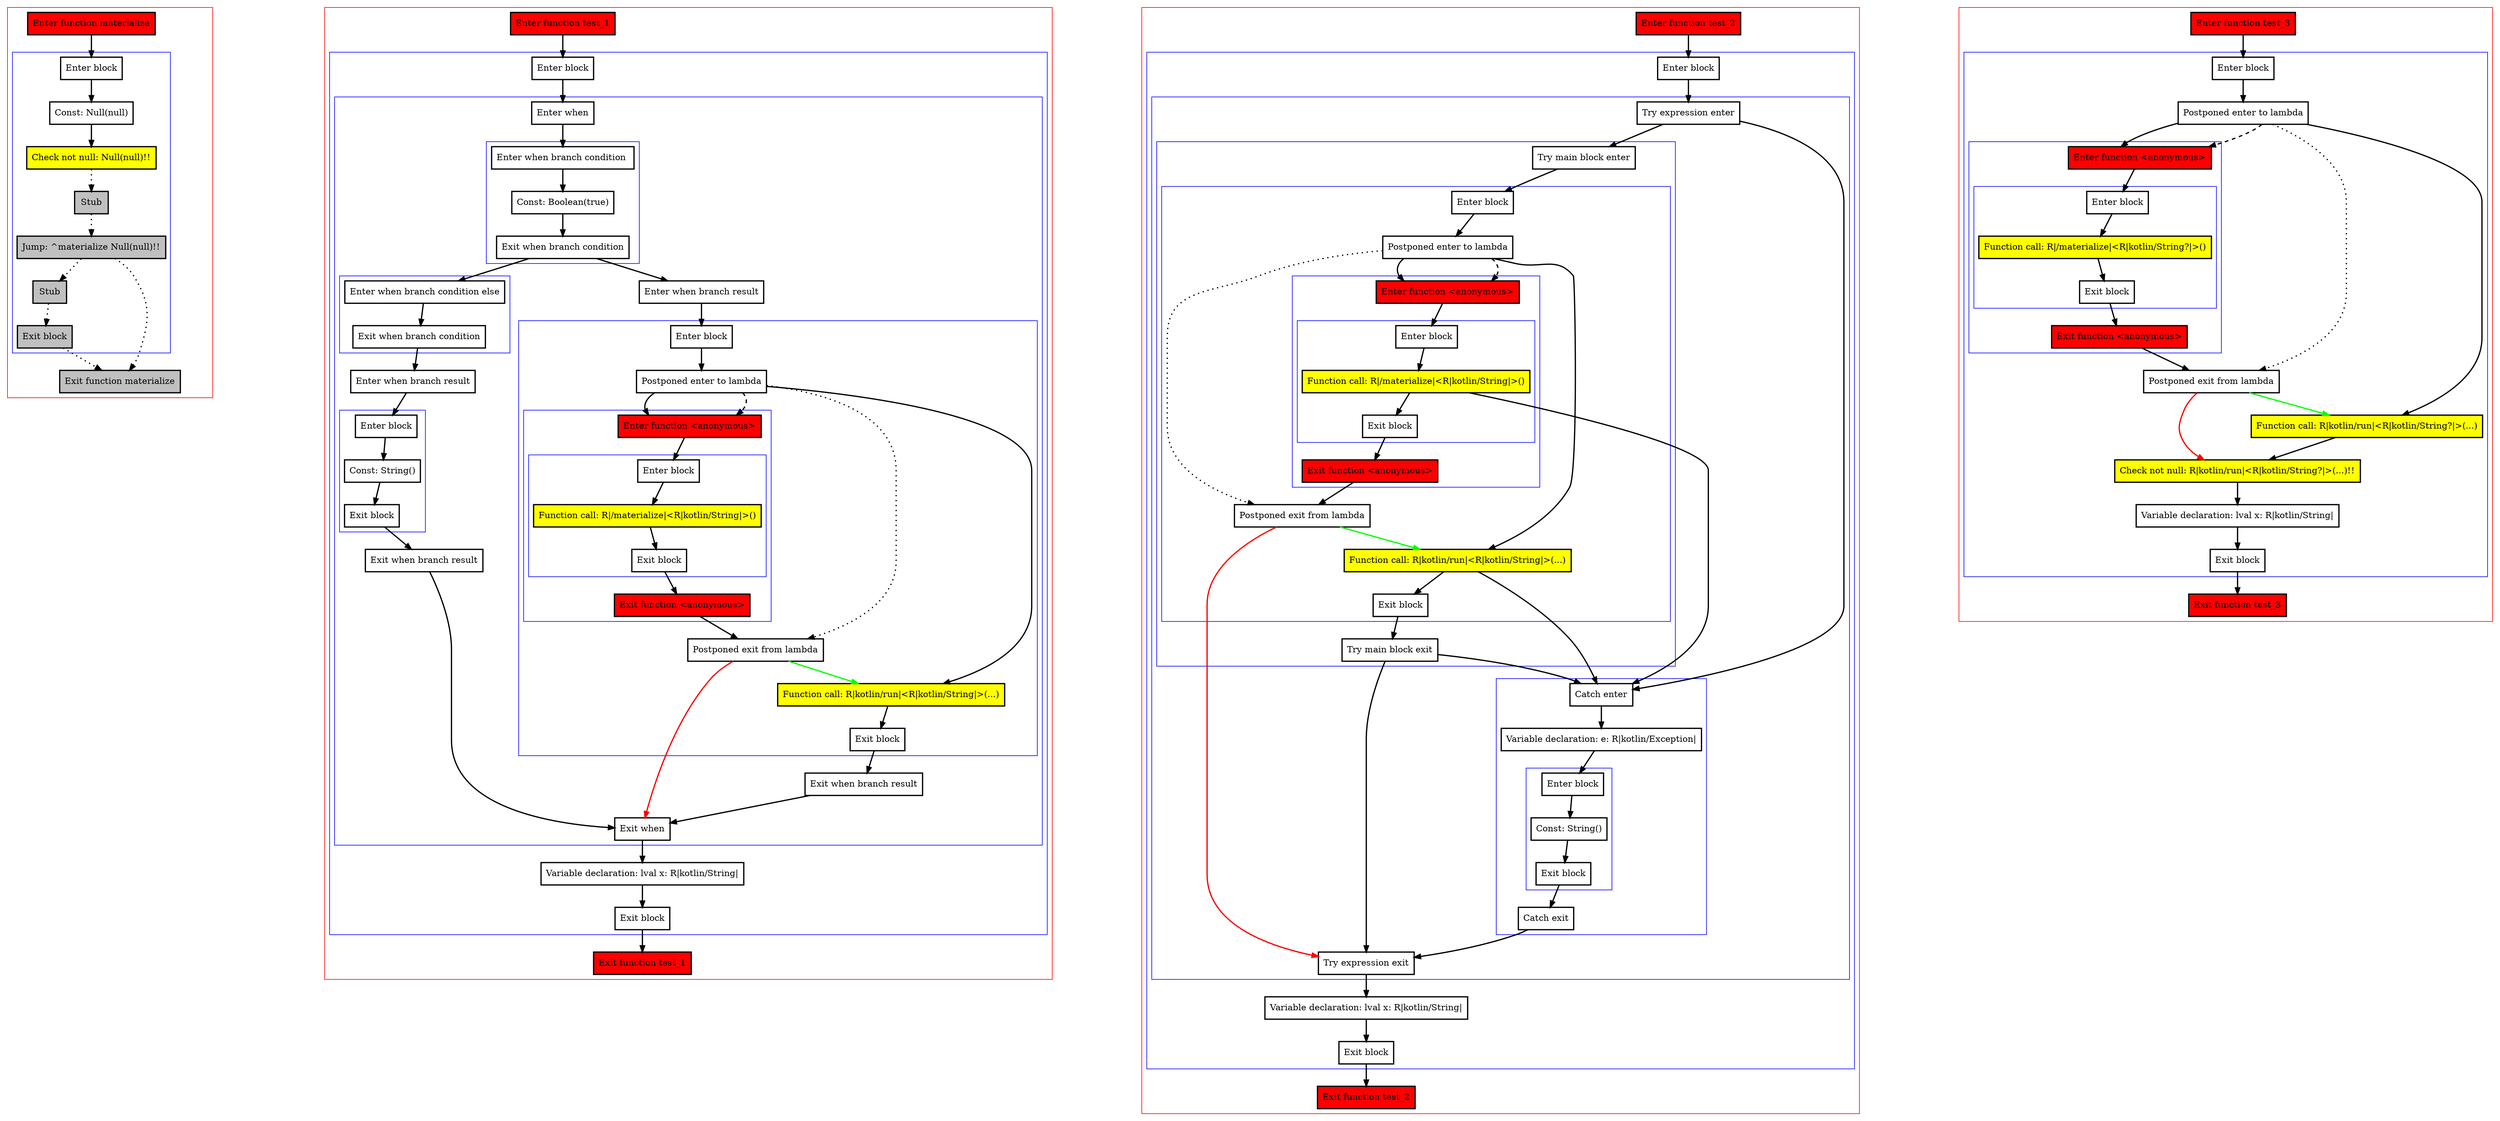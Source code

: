 digraph inplaceLambdaInControlFlowExpressions_kt {
    graph [nodesep=3]
    node [shape=box penwidth=2]
    edge [penwidth=2]

    subgraph cluster_0 {
        color=red
        0 [label="Enter function materialize" style="filled" fillcolor=red];
        subgraph cluster_1 {
            color=blue
            1 [label="Enter block"];
            2 [label="Const: Null(null)"];
            3 [label="Check not null: Null(null)!!" style="filled" fillcolor=yellow];
            4 [label="Stub" style="filled" fillcolor=gray];
            5 [label="Jump: ^materialize Null(null)!!" style="filled" fillcolor=gray];
            6 [label="Stub" style="filled" fillcolor=gray];
            7 [label="Exit block" style="filled" fillcolor=gray];
        }
        8 [label="Exit function materialize" style="filled" fillcolor=gray];
    }
    0 -> {1};
    1 -> {2};
    2 -> {3};
    3 -> {4} [style=dotted];
    4 -> {5} [style=dotted];
    5 -> {6 8} [style=dotted];
    6 -> {7} [style=dotted];
    7 -> {8} [style=dotted];

    subgraph cluster_2 {
        color=red
        9 [label="Enter function test_1" style="filled" fillcolor=red];
        subgraph cluster_3 {
            color=blue
            10 [label="Enter block"];
            subgraph cluster_4 {
                color=blue
                11 [label="Enter when"];
                subgraph cluster_5 {
                    color=blue
                    12 [label="Enter when branch condition "];
                    13 [label="Const: Boolean(true)"];
                    14 [label="Exit when branch condition"];
                }
                subgraph cluster_6 {
                    color=blue
                    15 [label="Enter when branch condition else"];
                    16 [label="Exit when branch condition"];
                }
                17 [label="Enter when branch result"];
                subgraph cluster_7 {
                    color=blue
                    18 [label="Enter block"];
                    19 [label="Const: String()"];
                    20 [label="Exit block"];
                }
                21 [label="Exit when branch result"];
                22 [label="Enter when branch result"];
                subgraph cluster_8 {
                    color=blue
                    23 [label="Enter block"];
                    24 [label="Postponed enter to lambda"];
                    subgraph cluster_9 {
                        color=blue
                        25 [label="Enter function <anonymous>" style="filled" fillcolor=red];
                        subgraph cluster_10 {
                            color=blue
                            26 [label="Enter block"];
                            27 [label="Function call: R|/materialize|<R|kotlin/String|>()" style="filled" fillcolor=yellow];
                            28 [label="Exit block"];
                        }
                        29 [label="Exit function <anonymous>" style="filled" fillcolor=red];
                    }
                    30 [label="Postponed exit from lambda"];
                    31 [label="Function call: R|kotlin/run|<R|kotlin/String|>(...)" style="filled" fillcolor=yellow];
                    32 [label="Exit block"];
                }
                33 [label="Exit when branch result"];
                34 [label="Exit when"];
            }
            35 [label="Variable declaration: lval x: R|kotlin/String|"];
            36 [label="Exit block"];
        }
        37 [label="Exit function test_1" style="filled" fillcolor=red];
    }
    9 -> {10};
    10 -> {11};
    11 -> {12};
    12 -> {13};
    13 -> {14};
    14 -> {15 22};
    15 -> {16};
    16 -> {17};
    17 -> {18};
    18 -> {19};
    19 -> {20};
    20 -> {21};
    21 -> {34};
    22 -> {23};
    23 -> {24};
    24 -> {25 31};
    24 -> {30} [style=dotted];
    24 -> {25} [style=dashed];
    25 -> {26};
    26 -> {27};
    27 -> {28};
    28 -> {29};
    29 -> {30};
    30 -> {31} [color=green];
    30 -> {34} [color=red];
    31 -> {32};
    32 -> {33};
    33 -> {34};
    34 -> {35};
    35 -> {36};
    36 -> {37};

    subgraph cluster_11 {
        color=red
        38 [label="Enter function test_2" style="filled" fillcolor=red];
        subgraph cluster_12 {
            color=blue
            39 [label="Enter block"];
            subgraph cluster_13 {
                color=blue
                40 [label="Try expression enter"];
                subgraph cluster_14 {
                    color=blue
                    41 [label="Try main block enter"];
                    subgraph cluster_15 {
                        color=blue
                        42 [label="Enter block"];
                        43 [label="Postponed enter to lambda"];
                        subgraph cluster_16 {
                            color=blue
                            44 [label="Enter function <anonymous>" style="filled" fillcolor=red];
                            subgraph cluster_17 {
                                color=blue
                                45 [label="Enter block"];
                                46 [label="Function call: R|/materialize|<R|kotlin/String|>()" style="filled" fillcolor=yellow];
                                47 [label="Exit block"];
                            }
                            48 [label="Exit function <anonymous>" style="filled" fillcolor=red];
                        }
                        49 [label="Postponed exit from lambda"];
                        50 [label="Function call: R|kotlin/run|<R|kotlin/String|>(...)" style="filled" fillcolor=yellow];
                        51 [label="Exit block"];
                    }
                    52 [label="Try main block exit"];
                }
                subgraph cluster_18 {
                    color=blue
                    53 [label="Catch enter"];
                    54 [label="Variable declaration: e: R|kotlin/Exception|"];
                    subgraph cluster_19 {
                        color=blue
                        55 [label="Enter block"];
                        56 [label="Const: String()"];
                        57 [label="Exit block"];
                    }
                    58 [label="Catch exit"];
                }
                59 [label="Try expression exit"];
            }
            60 [label="Variable declaration: lval x: R|kotlin/String|"];
            61 [label="Exit block"];
        }
        62 [label="Exit function test_2" style="filled" fillcolor=red];
    }
    38 -> {39};
    39 -> {40};
    40 -> {41 53};
    41 -> {42};
    42 -> {43};
    43 -> {44 50};
    43 -> {49} [style=dotted];
    43 -> {44} [style=dashed];
    44 -> {45};
    45 -> {46};
    46 -> {47 53};
    47 -> {48};
    48 -> {49};
    49 -> {50} [color=green];
    49 -> {59} [color=red];
    50 -> {51 53};
    51 -> {52};
    52 -> {53 59};
    53 -> {54};
    54 -> {55};
    55 -> {56};
    56 -> {57};
    57 -> {58};
    58 -> {59};
    59 -> {60};
    60 -> {61};
    61 -> {62};

    subgraph cluster_20 {
        color=red
        63 [label="Enter function test_3" style="filled" fillcolor=red];
        subgraph cluster_21 {
            color=blue
            64 [label="Enter block"];
            65 [label="Postponed enter to lambda"];
            subgraph cluster_22 {
                color=blue
                66 [label="Enter function <anonymous>" style="filled" fillcolor=red];
                subgraph cluster_23 {
                    color=blue
                    67 [label="Enter block"];
                    68 [label="Function call: R|/materialize|<R|kotlin/String?|>()" style="filled" fillcolor=yellow];
                    69 [label="Exit block"];
                }
                70 [label="Exit function <anonymous>" style="filled" fillcolor=red];
            }
            71 [label="Postponed exit from lambda"];
            72 [label="Function call: R|kotlin/run|<R|kotlin/String?|>(...)" style="filled" fillcolor=yellow];
            73 [label="Check not null: R|kotlin/run|<R|kotlin/String?|>(...)!!" style="filled" fillcolor=yellow];
            74 [label="Variable declaration: lval x: R|kotlin/String|"];
            75 [label="Exit block"];
        }
        76 [label="Exit function test_3" style="filled" fillcolor=red];
    }
    63 -> {64};
    64 -> {65};
    65 -> {66 72};
    65 -> {71} [style=dotted];
    65 -> {66} [style=dashed];
    66 -> {67};
    67 -> {68};
    68 -> {69};
    69 -> {70};
    70 -> {71};
    71 -> {72} [color=green];
    71 -> {73} [color=red];
    72 -> {73};
    73 -> {74};
    74 -> {75};
    75 -> {76};

}
